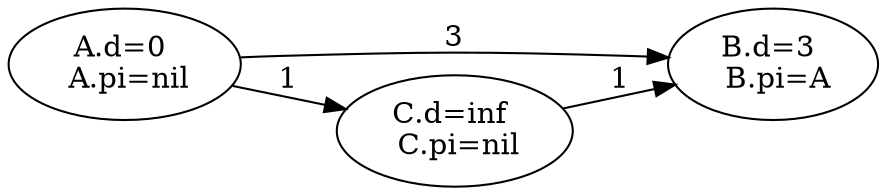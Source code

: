 digraph BST {
rankdir="LR";
"A.d=0 \n A.pi=nil" -> "B.d=3 \n B.pi=A" [label="3"];
"A.d=0 \n A.pi=nil" -> "C.d=inf \n C.pi=nil"[label="1"];
"C.d=inf \n C.pi=nil" -> "B.d=3 \n B.pi=A"[label="1"];
}

